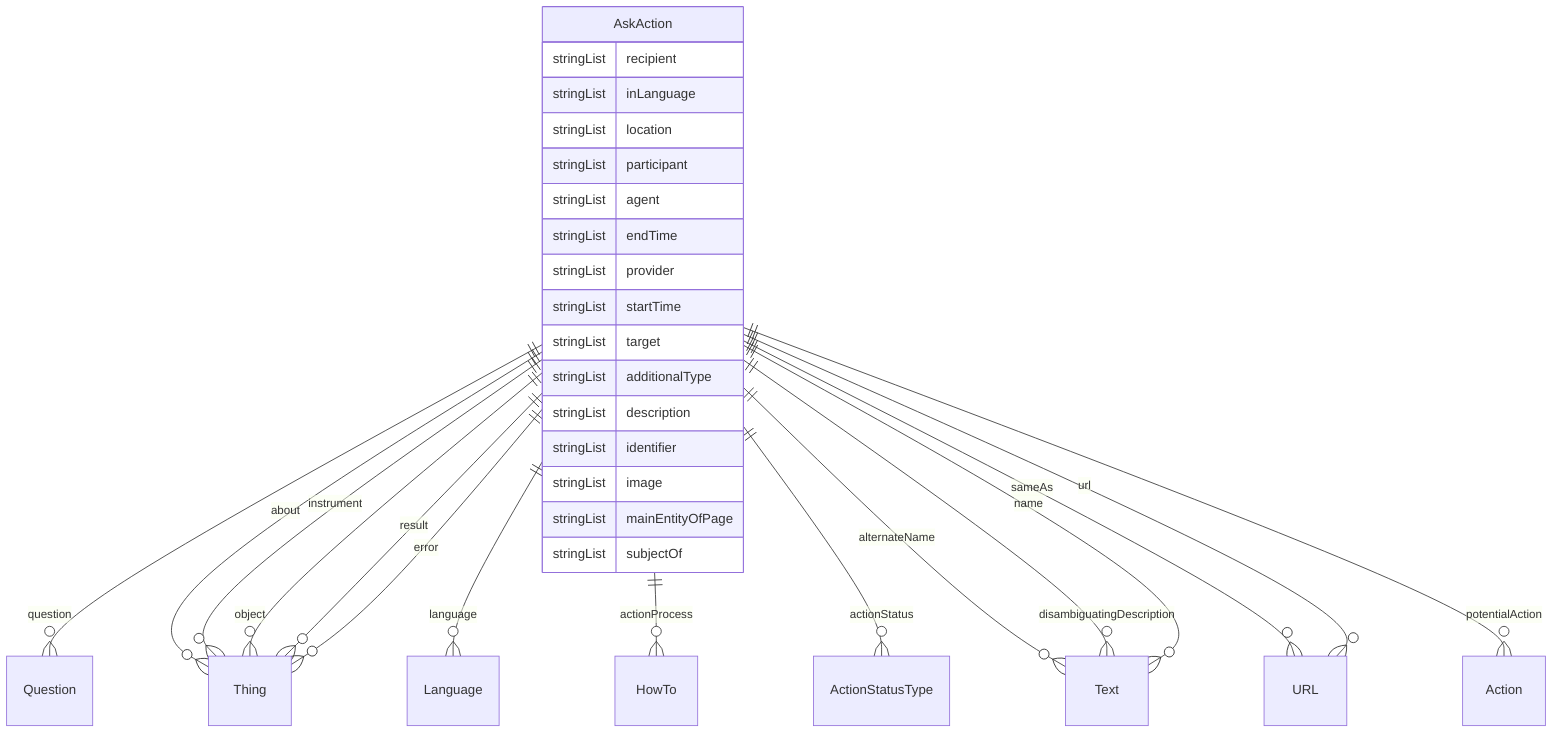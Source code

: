 erDiagram
AskAction {
    stringList recipient  
    stringList inLanguage  
    stringList location  
    stringList participant  
    stringList agent  
    stringList endTime  
    stringList provider  
    stringList startTime  
    stringList target  
    stringList additionalType  
    stringList description  
    stringList identifier  
    stringList image  
    stringList mainEntityOfPage  
    stringList subjectOf  
}

AskAction ||--}o Question : "question"
AskAction ||--}o Thing : "about"
AskAction ||--}o Language : "language"
AskAction ||--}o Thing : "instrument"
AskAction ||--}o Thing : "object"
AskAction ||--}o Thing : "result"
AskAction ||--}o HowTo : "actionProcess"
AskAction ||--}o ActionStatusType : "actionStatus"
AskAction ||--}o Thing : "error"
AskAction ||--}o Text : "alternateName"
AskAction ||--}o Text : "disambiguatingDescription"
AskAction ||--}o Text : "name"
AskAction ||--}o URL : "sameAs"
AskAction ||--}o Action : "potentialAction"
AskAction ||--}o URL : "url"